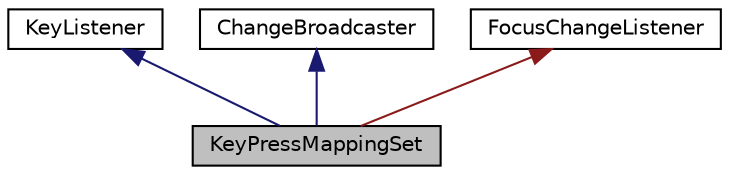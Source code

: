 digraph "KeyPressMappingSet"
{
  bgcolor="transparent";
  edge [fontname="Helvetica",fontsize="10",labelfontname="Helvetica",labelfontsize="10"];
  node [fontname="Helvetica",fontsize="10",shape=record];
  Node0 [label="KeyPressMappingSet",height=0.2,width=0.4,color="black", fillcolor="grey75", style="filled", fontcolor="black"];
  Node1 -> Node0 [dir="back",color="midnightblue",fontsize="10",style="solid",fontname="Helvetica"];
  Node1 [label="KeyListener",height=0.2,width=0.4,color="black",URL="$classKeyListener.html",tooltip="Receives callbacks when keys are pressed. "];
  Node2 -> Node0 [dir="back",color="midnightblue",fontsize="10",style="solid",fontname="Helvetica"];
  Node2 [label="ChangeBroadcaster",height=0.2,width=0.4,color="black",URL="$classChangeBroadcaster.html",tooltip="Holds a list of ChangeListeners, and sends messages to them when instructed. "];
  Node3 -> Node0 [dir="back",color="firebrick4",fontsize="10",style="solid",fontname="Helvetica"];
  Node3 [label="FocusChangeListener",height=0.2,width=0.4,color="black",URL="$classFocusChangeListener.html",tooltip="Classes can implement this interface and register themselves with the Desktop class to receive callba..."];
}
